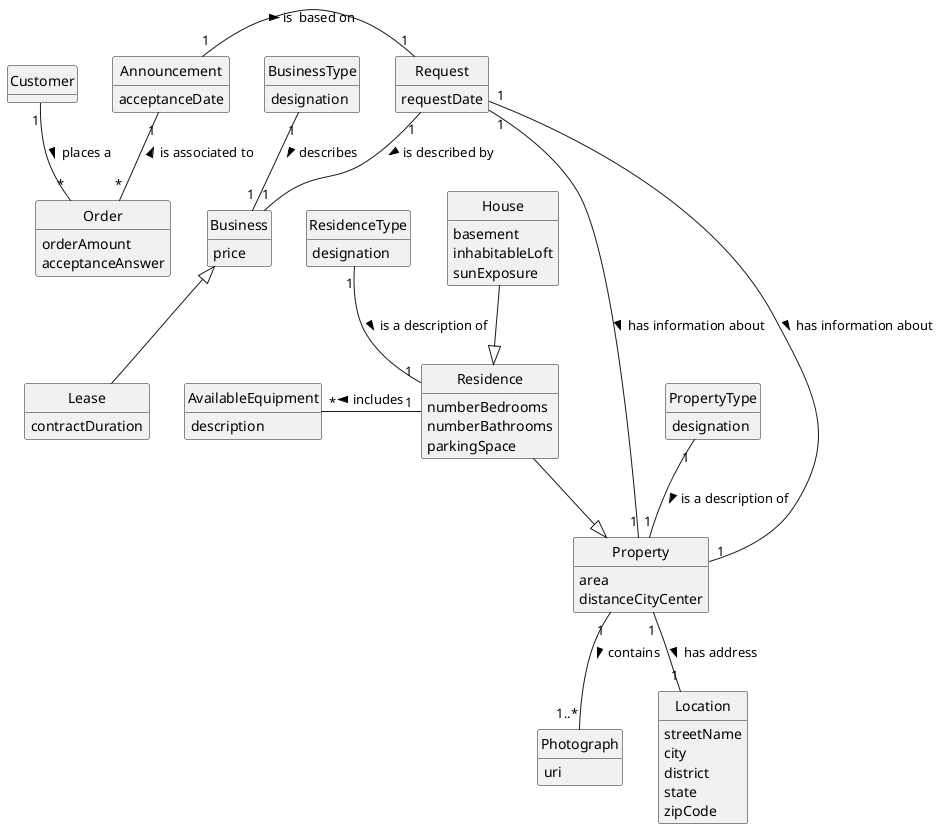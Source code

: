 @startuml
skinparam monochrome true
skinparam packageStyle rectangle
skinparam shadowing false

'left to right direction

skinparam classAttributeIconSize 0

hide circle
hide methods

'title Domain Model

'class Platform {
'  -description
'}

class Customer{
}

class Property{
 area
 distanceCityCenter
}

class Order {
orderAmount
acceptanceAnswer
}

class Announcement{
acceptanceDate
}

class Request{
requestDate
}

class Residence{
numberBedrooms
numberBathrooms
parkingSpace
}

class AvailableEquipment{
description
}

class House{
 basement
 inhabitableLoft
 sunExposure
}

class PropertyType{
designation
}

class ResidenceType{
designation
}

class Photograph{
uri
}

class Location{
streetName
city
district
state
zipCode
}

class Business{
price
}

class BusinessType{
designation
}

class Lease{
contractDuration
}





Customer "1" -- "*" Order : places a >
Order "*" -up- "1" Announcement : is associated to >
Announcement "1" - "1" Request : is  based on >
Property "1" -up--- "1" Request : < has information about
Residence  --|>  Property
House --|> Residence
PropertyType "1" -- "1" Property: is a description of >
ResidenceType "1" -- "1" Residence: is a description of >
Property "1" -- "1..*" Photograph: contains >
Property "1"--"1" Location: has address >
Residence "1" -left "*"AvailableEquipment: includes >
Property "1" -up- "1" Request : < has information about
Request "1" -- "1" Business: is described by >
Business <|-- Lease
BusinessType "1" -- "1" Business : describes >


@enduml